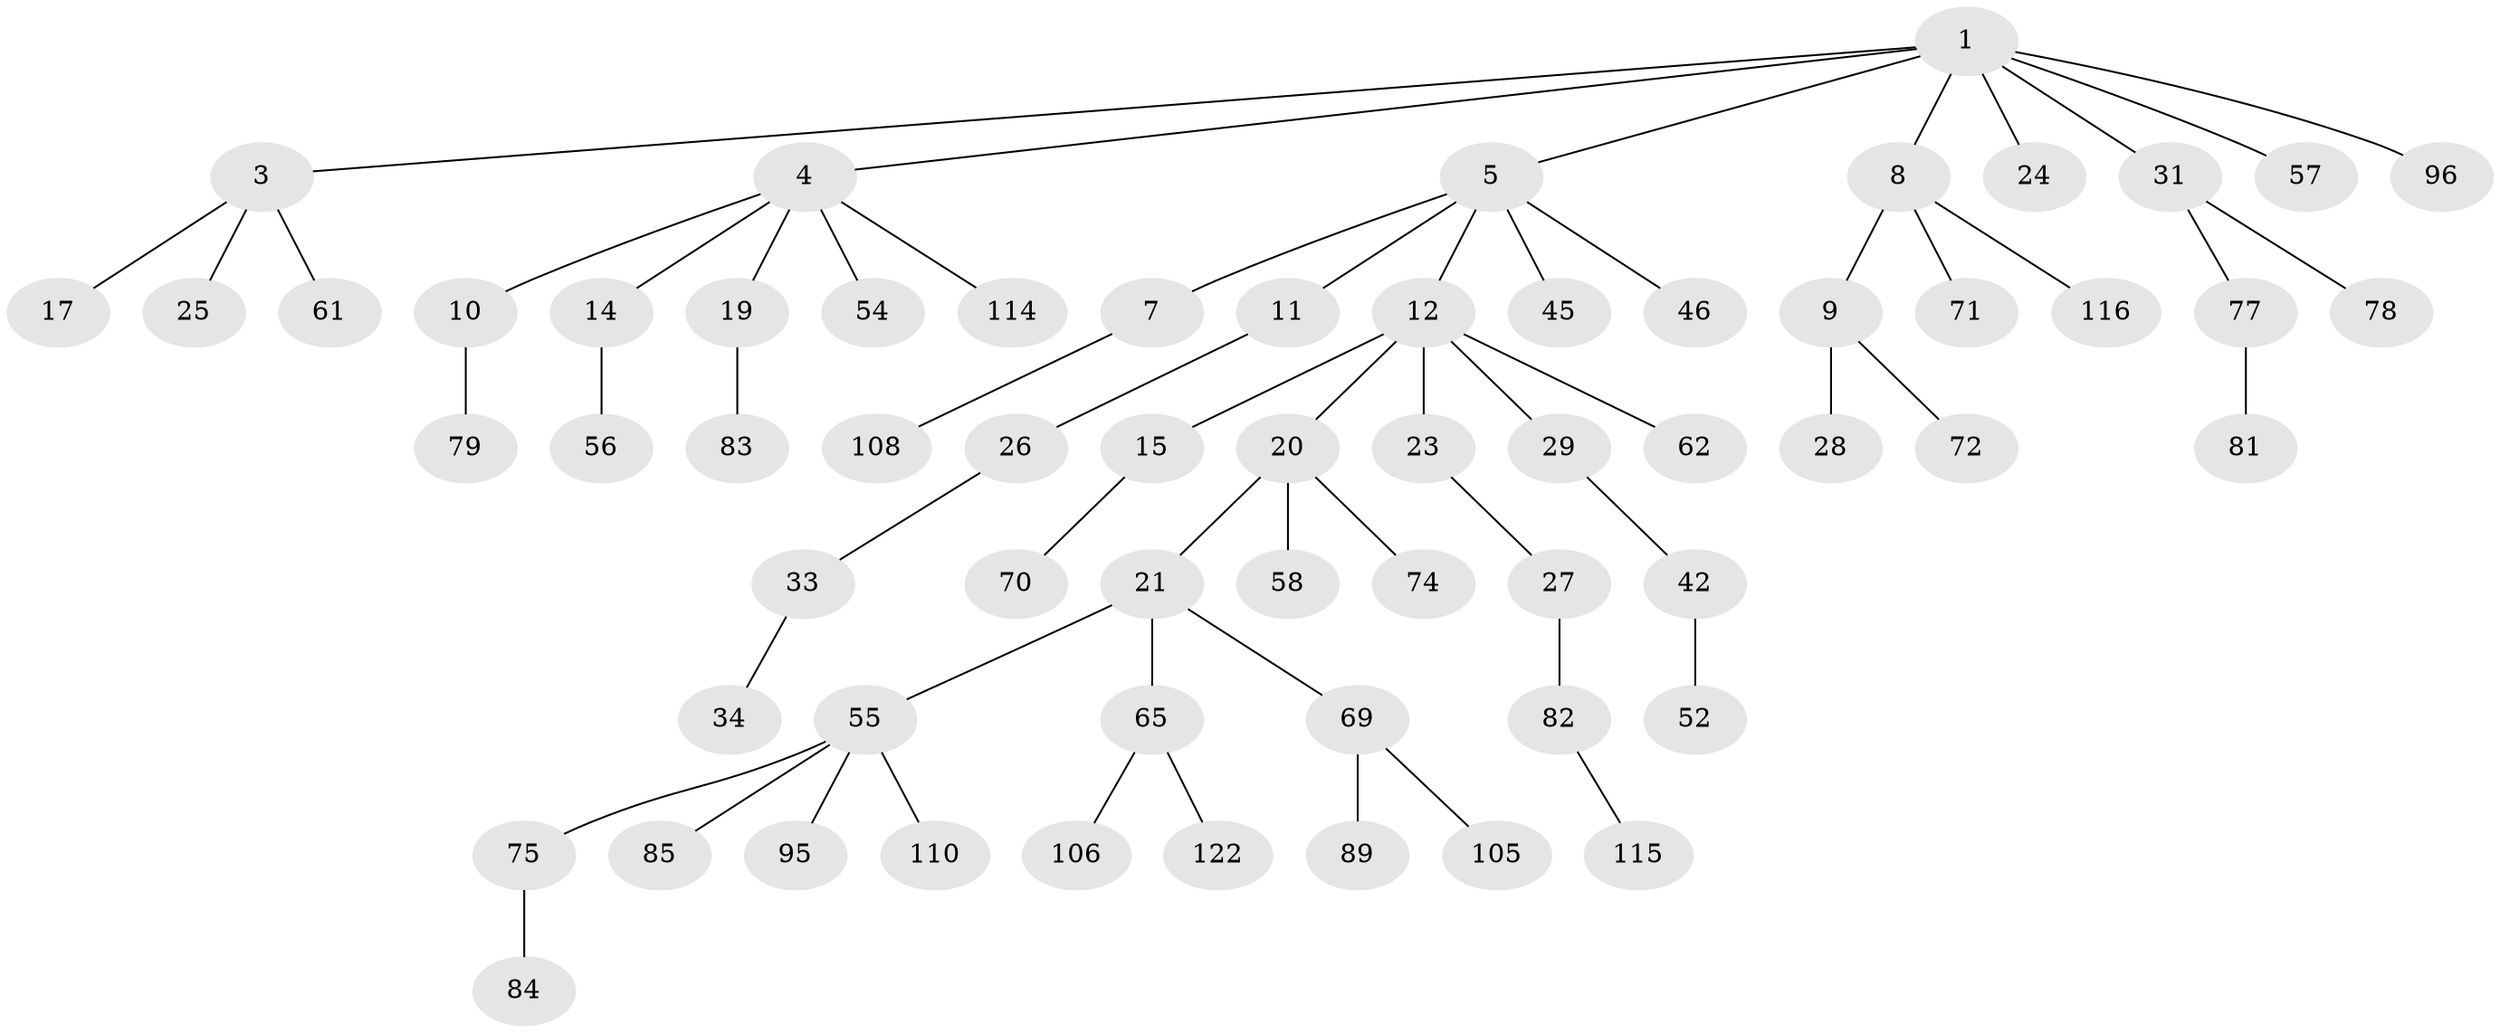 // original degree distribution, {6: 0.023622047244094488, 4: 0.11811023622047244, 2: 0.2755905511811024, 3: 0.10236220472440945, 5: 0.007874015748031496, 1: 0.47244094488188976}
// Generated by graph-tools (version 1.1) at 2025/15/03/09/25 04:15:37]
// undirected, 63 vertices, 62 edges
graph export_dot {
graph [start="1"]
  node [color=gray90,style=filled];
  1 [super="+2"];
  3;
  4 [super="+13+63"];
  5 [super="+6"];
  7;
  8;
  9 [super="+41"];
  10;
  11 [super="+30+51+39"];
  12;
  14 [super="+64+37"];
  15 [super="+16"];
  17;
  19 [super="+43+22+32"];
  20 [super="+48+47"];
  21 [super="+91+35"];
  23;
  24 [super="+111"];
  25;
  26;
  27;
  28;
  29;
  31 [super="+40+38"];
  33;
  34;
  42;
  45 [super="+49"];
  46 [super="+120+88"];
  52;
  54 [super="+76"];
  55 [super="+67"];
  56;
  57 [super="+117"];
  58;
  61 [super="+107+102"];
  62;
  65;
  69;
  70;
  71;
  72 [super="+101"];
  74;
  75 [super="+86"];
  77;
  78;
  79;
  81;
  82;
  83;
  84;
  85 [super="+99"];
  89;
  95 [super="+112"];
  96;
  105;
  106;
  108;
  110;
  114;
  115 [super="+118"];
  116;
  122;
  1 -- 3;
  1 -- 5;
  1 -- 24;
  1 -- 57;
  1 -- 96;
  1 -- 8;
  1 -- 4;
  1 -- 31;
  3 -- 17;
  3 -- 25;
  3 -- 61;
  4 -- 10;
  4 -- 14;
  4 -- 54;
  4 -- 114;
  4 -- 19;
  5 -- 45;
  5 -- 46;
  5 -- 11;
  5 -- 12;
  5 -- 7;
  7 -- 108;
  8 -- 9;
  8 -- 71;
  8 -- 116;
  9 -- 28;
  9 -- 72;
  10 -- 79;
  11 -- 26;
  12 -- 15;
  12 -- 20;
  12 -- 23;
  12 -- 29;
  12 -- 62;
  14 -- 56;
  15 -- 70;
  19 -- 83;
  20 -- 21;
  20 -- 74;
  20 -- 58;
  21 -- 65;
  21 -- 69;
  21 -- 55;
  23 -- 27;
  26 -- 33;
  27 -- 82;
  29 -- 42;
  31 -- 77;
  31 -- 78;
  33 -- 34;
  42 -- 52;
  55 -- 85;
  55 -- 75;
  55 -- 110;
  55 -- 95;
  65 -- 106;
  65 -- 122;
  69 -- 89;
  69 -- 105;
  75 -- 84;
  77 -- 81;
  82 -- 115;
}
